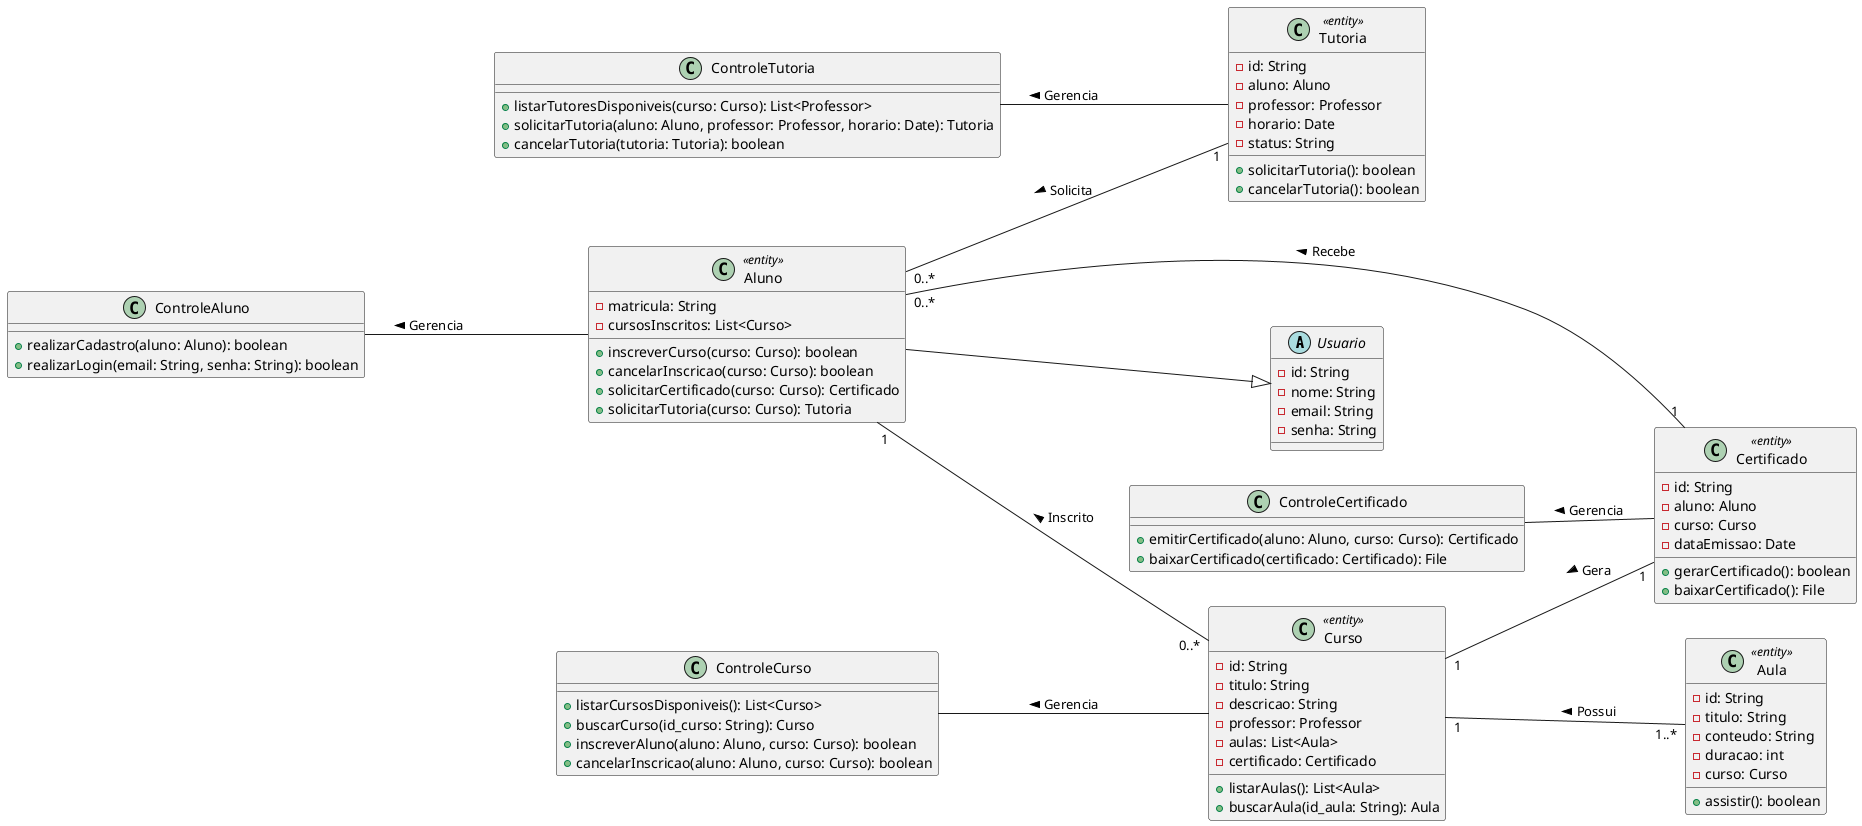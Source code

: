 @startuml "Modelo de Classes - Aluno"
left to right direction

abstract class Usuario {
    -id: String
    -nome: String
    -email: String
    -senha: String
}

class Aluno <<entity>> {
    -matricula: String
    -cursosInscritos: List<Curso>
    +inscreverCurso(curso: Curso): boolean
    +cancelarInscricao(curso: Curso): boolean
    +solicitarCertificado(curso: Curso): Certificado
    +solicitarTutoria(curso: Curso): Tutoria
}

class Curso <<entity>> {
    -id: String
    -titulo: String
    -descricao: String
    -professor: Professor
    -aulas: List<Aula>
    -certificado: Certificado
    +listarAulas(): List<Aula>
    +buscarAula(id_aula: String): Aula
}

class Aula <<entity>> {
    -id: String
    -titulo: String
    -conteudo: String
    -duracao: int
    -curso: Curso
    +assistir(): boolean
}

class Certificado <<entity>> {
    -id: String
    -aluno: Aluno
    -curso: Curso
    -dataEmissao: Date
    +gerarCertificado(): boolean
    +baixarCertificado(): File
}

class Tutoria <<entity>> {
    -id: String
    -aluno: Aluno
    -professor: Professor
    -horario: Date
    -status: String
    +solicitarTutoria(): boolean
    +cancelarTutoria(): boolean
}

class ControleAluno {
    +realizarCadastro(aluno: Aluno): boolean
    +realizarLogin(email: String, senha: String): boolean
}

class ControleCurso {
    +listarCursosDisponiveis(): List<Curso>
    +buscarCurso(id_curso: String): Curso
    +inscreverAluno(aluno: Aluno, curso: Curso): boolean
    +cancelarInscricao(aluno: Aluno, curso: Curso): boolean
}

class ControleTutoria {
    +listarTutoresDisponiveis(curso: Curso): List<Professor>
    +solicitarTutoria(aluno: Aluno, professor: Professor, horario: Date): Tutoria
    +cancelarTutoria(tutoria: Tutoria): boolean
}

class ControleCertificado {
    +emitirCertificado(aluno: Aluno, curso: Curso): Certificado
    +baixarCertificado(certificado: Certificado): File
}

Aluno --|> Usuario
Aluno "1" -- "0..*" Curso: < Inscrito
Curso "1" -- "1..*" Aula: < Possui
Curso "1" -- "1" Certificado: < Gera
Aluno "0..*" -- "1" Certificado: < Recebe
Aluno "0..*" -- "1" Tutoria: < Solicita

ControleAluno -- Aluno: < Gerencia
ControleCurso -- Curso: < Gerencia
ControleTutoria -- Tutoria: < Gerencia
ControleCertificado -- Certificado: < Gerencia

@enduml
